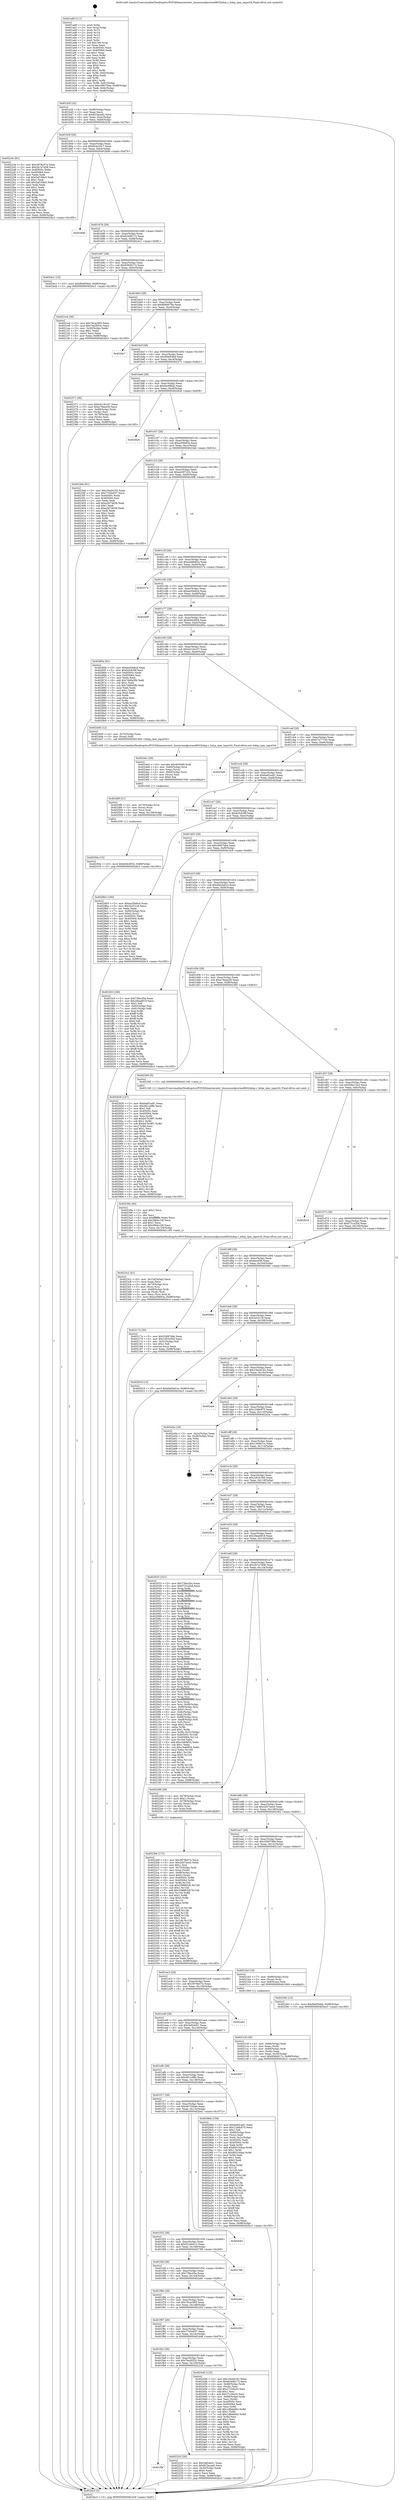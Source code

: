 digraph "0x401ad0" {
  label = "0x401ad0 (/mnt/c/Users/mathe/Desktop/tcc/POCII/binaries/extr_linuxsoundpcirme9652hdsp.c_hdsp_rpm_input34_Final-ollvm.out::main(0))"
  labelloc = "t"
  node[shape=record]

  Entry [label="",width=0.3,height=0.3,shape=circle,fillcolor=black,style=filled]
  "0x401b3f" [label="{
     0x401b3f [32]\l
     | [instrs]\l
     &nbsp;&nbsp;0x401b3f \<+6\>: mov -0x98(%rbp),%eax\l
     &nbsp;&nbsp;0x401b45 \<+2\>: mov %eax,%ecx\l
     &nbsp;&nbsp;0x401b47 \<+6\>: sub $0x823acad2,%ecx\l
     &nbsp;&nbsp;0x401b4d \<+6\>: mov %eax,-0xac(%rbp)\l
     &nbsp;&nbsp;0x401b53 \<+6\>: mov %ecx,-0xb0(%rbp)\l
     &nbsp;&nbsp;0x401b59 \<+6\>: je 000000000040223e \<main+0x76e\>\l
  }"]
  "0x40223e" [label="{
     0x40223e [91]\l
     | [instrs]\l
     &nbsp;&nbsp;0x40223e \<+5\>: mov $0x3978e57e,%eax\l
     &nbsp;&nbsp;0x402243 \<+5\>: mov $0x2b7a7458,%ecx\l
     &nbsp;&nbsp;0x402248 \<+7\>: mov 0x40505c,%edx\l
     &nbsp;&nbsp;0x40224f \<+7\>: mov 0x405064,%esi\l
     &nbsp;&nbsp;0x402256 \<+2\>: mov %edx,%edi\l
     &nbsp;&nbsp;0x402258 \<+6\>: sub $0x5af168a5,%edi\l
     &nbsp;&nbsp;0x40225e \<+3\>: sub $0x1,%edi\l
     &nbsp;&nbsp;0x402261 \<+6\>: add $0x5af168a5,%edi\l
     &nbsp;&nbsp;0x402267 \<+3\>: imul %edi,%edx\l
     &nbsp;&nbsp;0x40226a \<+3\>: and $0x1,%edx\l
     &nbsp;&nbsp;0x40226d \<+3\>: cmp $0x0,%edx\l
     &nbsp;&nbsp;0x402270 \<+4\>: sete %r8b\l
     &nbsp;&nbsp;0x402274 \<+3\>: cmp $0xa,%esi\l
     &nbsp;&nbsp;0x402277 \<+4\>: setl %r9b\l
     &nbsp;&nbsp;0x40227b \<+3\>: mov %r8b,%r10b\l
     &nbsp;&nbsp;0x40227e \<+3\>: and %r9b,%r10b\l
     &nbsp;&nbsp;0x402281 \<+3\>: xor %r9b,%r8b\l
     &nbsp;&nbsp;0x402284 \<+3\>: or %r8b,%r10b\l
     &nbsp;&nbsp;0x402287 \<+4\>: test $0x1,%r10b\l
     &nbsp;&nbsp;0x40228b \<+3\>: cmovne %ecx,%eax\l
     &nbsp;&nbsp;0x40228e \<+6\>: mov %eax,-0x98(%rbp)\l
     &nbsp;&nbsp;0x402294 \<+5\>: jmp 0000000000402bc3 \<main+0x10f3\>\l
  }"]
  "0x401b5f" [label="{
     0x401b5f [28]\l
     | [instrs]\l
     &nbsp;&nbsp;0x401b5f \<+5\>: jmp 0000000000401b64 \<main+0x94\>\l
     &nbsp;&nbsp;0x401b64 \<+6\>: mov -0xac(%rbp),%eax\l
     &nbsp;&nbsp;0x401b6a \<+5\>: sub $0x824c20c7,%eax\l
     &nbsp;&nbsp;0x401b6f \<+6\>: mov %eax,-0xb4(%rbp)\l
     &nbsp;&nbsp;0x401b75 \<+6\>: je 0000000000402846 \<main+0xd76\>\l
  }"]
  Exit [label="",width=0.3,height=0.3,shape=circle,fillcolor=black,style=filled,peripheries=2]
  "0x402846" [label="{
     0x402846\l
  }", style=dashed]
  "0x401b7b" [label="{
     0x401b7b [28]\l
     | [instrs]\l
     &nbsp;&nbsp;0x401b7b \<+5\>: jmp 0000000000401b80 \<main+0xb0\>\l
     &nbsp;&nbsp;0x401b80 \<+6\>: mov -0xac(%rbp),%eax\l
     &nbsp;&nbsp;0x401b86 \<+5\>: sub $0x824d9173,%eax\l
     &nbsp;&nbsp;0x401b8b \<+6\>: mov %eax,-0xb8(%rbp)\l
     &nbsp;&nbsp;0x401b91 \<+6\>: je 00000000004024c1 \<main+0x9f1\>\l
  }"]
  "0x40250e" [label="{
     0x40250e [15]\l
     | [instrs]\l
     &nbsp;&nbsp;0x40250e \<+10\>: movl $0xb0dc0f34,-0x98(%rbp)\l
     &nbsp;&nbsp;0x402518 \<+5\>: jmp 0000000000402bc3 \<main+0x10f3\>\l
  }"]
  "0x4024c1" [label="{
     0x4024c1 [15]\l
     | [instrs]\l
     &nbsp;&nbsp;0x4024c1 \<+10\>: movl $0x90ef54bd,-0x98(%rbp)\l
     &nbsp;&nbsp;0x4024cb \<+5\>: jmp 0000000000402bc3 \<main+0x10f3\>\l
  }"]
  "0x401b97" [label="{
     0x401b97 [28]\l
     | [instrs]\l
     &nbsp;&nbsp;0x401b97 \<+5\>: jmp 0000000000401b9c \<main+0xcc\>\l
     &nbsp;&nbsp;0x401b9c \<+6\>: mov -0xac(%rbp),%eax\l
     &nbsp;&nbsp;0x401ba2 \<+5\>: sub $0x836d017c,%eax\l
     &nbsp;&nbsp;0x401ba7 \<+6\>: mov %eax,-0xbc(%rbp)\l
     &nbsp;&nbsp;0x401bad \<+6\>: je 00000000004021e4 \<main+0x714\>\l
  }"]
  "0x4024f9" [label="{
     0x4024f9 [21]\l
     | [instrs]\l
     &nbsp;&nbsp;0x4024f9 \<+4\>: mov -0x70(%rbp),%rcx\l
     &nbsp;&nbsp;0x4024fd \<+3\>: mov (%rcx),%rcx\l
     &nbsp;&nbsp;0x402500 \<+3\>: mov %rcx,%rdi\l
     &nbsp;&nbsp;0x402503 \<+6\>: mov %eax,-0x158(%rbp)\l
     &nbsp;&nbsp;0x402509 \<+5\>: call 0000000000401030 \<free@plt\>\l
     | [calls]\l
     &nbsp;&nbsp;0x401030 \{1\} (unknown)\l
  }"]
  "0x4021e4" [label="{
     0x4021e4 [30]\l
     | [instrs]\l
     &nbsp;&nbsp;0x4021e4 \<+5\>: mov $0x76cac093,%eax\l
     &nbsp;&nbsp;0x4021e9 \<+5\>: mov $0x7ba2653c,%ecx\l
     &nbsp;&nbsp;0x4021ee \<+3\>: mov -0x30(%rbp),%edx\l
     &nbsp;&nbsp;0x4021f1 \<+3\>: cmp $0x1,%edx\l
     &nbsp;&nbsp;0x4021f4 \<+3\>: cmovl %ecx,%eax\l
     &nbsp;&nbsp;0x4021f7 \<+6\>: mov %eax,-0x98(%rbp)\l
     &nbsp;&nbsp;0x4021fd \<+5\>: jmp 0000000000402bc3 \<main+0x10f3\>\l
  }"]
  "0x401bb3" [label="{
     0x401bb3 [28]\l
     | [instrs]\l
     &nbsp;&nbsp;0x401bb3 \<+5\>: jmp 0000000000401bb8 \<main+0xe8\>\l
     &nbsp;&nbsp;0x401bb8 \<+6\>: mov -0xac(%rbp),%eax\l
     &nbsp;&nbsp;0x401bbe \<+5\>: sub $0x8b8d076e,%eax\l
     &nbsp;&nbsp;0x401bc3 \<+6\>: mov %eax,-0xc0(%rbp)\l
     &nbsp;&nbsp;0x401bc9 \<+6\>: je 00000000004026e7 \<main+0xc17\>\l
  }"]
  "0x4024dc" [label="{
     0x4024dc [29]\l
     | [instrs]\l
     &nbsp;&nbsp;0x4024dc \<+10\>: movabs $0x4030d6,%rdi\l
     &nbsp;&nbsp;0x4024e6 \<+4\>: mov -0x60(%rbp),%rcx\l
     &nbsp;&nbsp;0x4024ea \<+2\>: mov %eax,(%rcx)\l
     &nbsp;&nbsp;0x4024ec \<+4\>: mov -0x60(%rbp),%rcx\l
     &nbsp;&nbsp;0x4024f0 \<+2\>: mov (%rcx),%esi\l
     &nbsp;&nbsp;0x4024f2 \<+2\>: mov $0x0,%al\l
     &nbsp;&nbsp;0x4024f4 \<+5\>: call 0000000000401040 \<printf@plt\>\l
     | [calls]\l
     &nbsp;&nbsp;0x401040 \{1\} (unknown)\l
  }"]
  "0x4026e7" [label="{
     0x4026e7\l
  }", style=dashed]
  "0x401bcf" [label="{
     0x401bcf [28]\l
     | [instrs]\l
     &nbsp;&nbsp;0x401bcf \<+5\>: jmp 0000000000401bd4 \<main+0x104\>\l
     &nbsp;&nbsp;0x401bd4 \<+6\>: mov -0xac(%rbp),%eax\l
     &nbsp;&nbsp;0x401bda \<+5\>: sub $0x90ef54bd,%eax\l
     &nbsp;&nbsp;0x401bdf \<+6\>: mov %eax,-0xc4(%rbp)\l
     &nbsp;&nbsp;0x401be5 \<+6\>: je 0000000000402371 \<main+0x8a1\>\l
  }"]
  "0x4023c2" [label="{
     0x4023c2 [41]\l
     | [instrs]\l
     &nbsp;&nbsp;0x4023c2 \<+6\>: mov -0x154(%rbp),%ecx\l
     &nbsp;&nbsp;0x4023c8 \<+3\>: imul %eax,%ecx\l
     &nbsp;&nbsp;0x4023cb \<+4\>: mov -0x70(%rbp),%rsi\l
     &nbsp;&nbsp;0x4023cf \<+3\>: mov (%rsi),%rsi\l
     &nbsp;&nbsp;0x4023d2 \<+4\>: mov -0x68(%rbp),%rdi\l
     &nbsp;&nbsp;0x4023d6 \<+3\>: movslq (%rdi),%rdi\l
     &nbsp;&nbsp;0x4023d9 \<+3\>: mov %ecx,(%rsi,%rdi,4)\l
     &nbsp;&nbsp;0x4023dc \<+10\>: movl $0xa35fe93a,-0x98(%rbp)\l
     &nbsp;&nbsp;0x4023e6 \<+5\>: jmp 0000000000402bc3 \<main+0x10f3\>\l
  }"]
  "0x402371" [label="{
     0x402371 [36]\l
     | [instrs]\l
     &nbsp;&nbsp;0x402371 \<+5\>: mov $0xb412b107,%eax\l
     &nbsp;&nbsp;0x402376 \<+5\>: mov $0xe76eee59,%ecx\l
     &nbsp;&nbsp;0x40237b \<+4\>: mov -0x68(%rbp),%rdx\l
     &nbsp;&nbsp;0x40237f \<+2\>: mov (%rdx),%esi\l
     &nbsp;&nbsp;0x402381 \<+4\>: mov -0x78(%rbp),%rdx\l
     &nbsp;&nbsp;0x402385 \<+2\>: cmp (%rdx),%esi\l
     &nbsp;&nbsp;0x402387 \<+3\>: cmovl %ecx,%eax\l
     &nbsp;&nbsp;0x40238a \<+6\>: mov %eax,-0x98(%rbp)\l
     &nbsp;&nbsp;0x402390 \<+5\>: jmp 0000000000402bc3 \<main+0x10f3\>\l
  }"]
  "0x401beb" [label="{
     0x401beb [28]\l
     | [instrs]\l
     &nbsp;&nbsp;0x401beb \<+5\>: jmp 0000000000401bf0 \<main+0x120\>\l
     &nbsp;&nbsp;0x401bf0 \<+6\>: mov -0xac(%rbp),%eax\l
     &nbsp;&nbsp;0x401bf6 \<+5\>: sub $0x9ac8fbcb,%eax\l
     &nbsp;&nbsp;0x401bfb \<+6\>: mov %eax,-0xc8(%rbp)\l
     &nbsp;&nbsp;0x401c01 \<+6\>: je 0000000000402828 \<main+0xd58\>\l
  }"]
  "0x40239a" [label="{
     0x40239a [40]\l
     | [instrs]\l
     &nbsp;&nbsp;0x40239a \<+5\>: mov $0x2,%ecx\l
     &nbsp;&nbsp;0x40239f \<+1\>: cltd\l
     &nbsp;&nbsp;0x4023a0 \<+2\>: idiv %ecx\l
     &nbsp;&nbsp;0x4023a2 \<+6\>: imul $0xfffffffe,%edx,%ecx\l
     &nbsp;&nbsp;0x4023a8 \<+6\>: add $0x2864c1fd,%ecx\l
     &nbsp;&nbsp;0x4023ae \<+3\>: add $0x1,%ecx\l
     &nbsp;&nbsp;0x4023b1 \<+6\>: sub $0x2864c1fd,%ecx\l
     &nbsp;&nbsp;0x4023b7 \<+6\>: mov %ecx,-0x154(%rbp)\l
     &nbsp;&nbsp;0x4023bd \<+5\>: call 0000000000401160 \<next_i\>\l
     | [calls]\l
     &nbsp;&nbsp;0x401160 \{1\} (/mnt/c/Users/mathe/Desktop/tcc/POCII/binaries/extr_linuxsoundpcirme9652hdsp.c_hdsp_rpm_input34_Final-ollvm.out::next_i)\l
  }"]
  "0x402828" [label="{
     0x402828\l
  }", style=dashed]
  "0x401c07" [label="{
     0x401c07 [28]\l
     | [instrs]\l
     &nbsp;&nbsp;0x401c07 \<+5\>: jmp 0000000000401c0c \<main+0x13c\>\l
     &nbsp;&nbsp;0x401c0c \<+6\>: mov -0xac(%rbp),%eax\l
     &nbsp;&nbsp;0x401c12 \<+5\>: sub $0xa35fe93a,%eax\l
     &nbsp;&nbsp;0x401c17 \<+6\>: mov %eax,-0xcc(%rbp)\l
     &nbsp;&nbsp;0x401c1d \<+6\>: je 00000000004023eb \<main+0x91b\>\l
  }"]
  "0x4022b6" [label="{
     0x4022b6 [172]\l
     | [instrs]\l
     &nbsp;&nbsp;0x4022b6 \<+5\>: mov $0x3978e57e,%ecx\l
     &nbsp;&nbsp;0x4022bb \<+5\>: mov $0x2d37eec0,%edx\l
     &nbsp;&nbsp;0x4022c0 \<+3\>: mov $0x1,%sil\l
     &nbsp;&nbsp;0x4022c3 \<+4\>: mov -0x70(%rbp),%rdi\l
     &nbsp;&nbsp;0x4022c7 \<+3\>: mov %rax,(%rdi)\l
     &nbsp;&nbsp;0x4022ca \<+4\>: mov -0x68(%rbp),%rax\l
     &nbsp;&nbsp;0x4022ce \<+6\>: movl $0x0,(%rax)\l
     &nbsp;&nbsp;0x4022d4 \<+8\>: mov 0x40505c,%r8d\l
     &nbsp;&nbsp;0x4022dc \<+8\>: mov 0x405064,%r9d\l
     &nbsp;&nbsp;0x4022e4 \<+3\>: mov %r8d,%r10d\l
     &nbsp;&nbsp;0x4022e7 \<+7\>: sub $0x33888326,%r10d\l
     &nbsp;&nbsp;0x4022ee \<+4\>: sub $0x1,%r10d\l
     &nbsp;&nbsp;0x4022f2 \<+7\>: add $0x33888326,%r10d\l
     &nbsp;&nbsp;0x4022f9 \<+4\>: imul %r10d,%r8d\l
     &nbsp;&nbsp;0x4022fd \<+4\>: and $0x1,%r8d\l
     &nbsp;&nbsp;0x402301 \<+4\>: cmp $0x0,%r8d\l
     &nbsp;&nbsp;0x402305 \<+4\>: sete %r11b\l
     &nbsp;&nbsp;0x402309 \<+4\>: cmp $0xa,%r9d\l
     &nbsp;&nbsp;0x40230d \<+3\>: setl %bl\l
     &nbsp;&nbsp;0x402310 \<+3\>: mov %r11b,%r14b\l
     &nbsp;&nbsp;0x402313 \<+4\>: xor $0xff,%r14b\l
     &nbsp;&nbsp;0x402317 \<+3\>: mov %bl,%r15b\l
     &nbsp;&nbsp;0x40231a \<+4\>: xor $0xff,%r15b\l
     &nbsp;&nbsp;0x40231e \<+4\>: xor $0x1,%sil\l
     &nbsp;&nbsp;0x402322 \<+3\>: mov %r14b,%r12b\l
     &nbsp;&nbsp;0x402325 \<+4\>: and $0xff,%r12b\l
     &nbsp;&nbsp;0x402329 \<+3\>: and %sil,%r11b\l
     &nbsp;&nbsp;0x40232c \<+3\>: mov %r15b,%r13b\l
     &nbsp;&nbsp;0x40232f \<+4\>: and $0xff,%r13b\l
     &nbsp;&nbsp;0x402333 \<+3\>: and %sil,%bl\l
     &nbsp;&nbsp;0x402336 \<+3\>: or %r11b,%r12b\l
     &nbsp;&nbsp;0x402339 \<+3\>: or %bl,%r13b\l
     &nbsp;&nbsp;0x40233c \<+3\>: xor %r13b,%r12b\l
     &nbsp;&nbsp;0x40233f \<+3\>: or %r15b,%r14b\l
     &nbsp;&nbsp;0x402342 \<+4\>: xor $0xff,%r14b\l
     &nbsp;&nbsp;0x402346 \<+4\>: or $0x1,%sil\l
     &nbsp;&nbsp;0x40234a \<+3\>: and %sil,%r14b\l
     &nbsp;&nbsp;0x40234d \<+3\>: or %r14b,%r12b\l
     &nbsp;&nbsp;0x402350 \<+4\>: test $0x1,%r12b\l
     &nbsp;&nbsp;0x402354 \<+3\>: cmovne %edx,%ecx\l
     &nbsp;&nbsp;0x402357 \<+6\>: mov %ecx,-0x98(%rbp)\l
     &nbsp;&nbsp;0x40235d \<+5\>: jmp 0000000000402bc3 \<main+0x10f3\>\l
  }"]
  "0x4023eb" [label="{
     0x4023eb [91]\l
     | [instrs]\l
     &nbsp;&nbsp;0x4023eb \<+5\>: mov $0x10e44162,%eax\l
     &nbsp;&nbsp;0x4023f0 \<+5\>: mov $0x7705e037,%ecx\l
     &nbsp;&nbsp;0x4023f5 \<+7\>: mov 0x40505c,%edx\l
     &nbsp;&nbsp;0x4023fc \<+7\>: mov 0x405064,%esi\l
     &nbsp;&nbsp;0x402403 \<+2\>: mov %edx,%edi\l
     &nbsp;&nbsp;0x402405 \<+6\>: add $0xa2674638,%edi\l
     &nbsp;&nbsp;0x40240b \<+3\>: sub $0x1,%edi\l
     &nbsp;&nbsp;0x40240e \<+6\>: sub $0xa2674638,%edi\l
     &nbsp;&nbsp;0x402414 \<+3\>: imul %edi,%edx\l
     &nbsp;&nbsp;0x402417 \<+3\>: and $0x1,%edx\l
     &nbsp;&nbsp;0x40241a \<+3\>: cmp $0x0,%edx\l
     &nbsp;&nbsp;0x40241d \<+4\>: sete %r8b\l
     &nbsp;&nbsp;0x402421 \<+3\>: cmp $0xa,%esi\l
     &nbsp;&nbsp;0x402424 \<+4\>: setl %r9b\l
     &nbsp;&nbsp;0x402428 \<+3\>: mov %r8b,%r10b\l
     &nbsp;&nbsp;0x40242b \<+3\>: and %r9b,%r10b\l
     &nbsp;&nbsp;0x40242e \<+3\>: xor %r9b,%r8b\l
     &nbsp;&nbsp;0x402431 \<+3\>: or %r8b,%r10b\l
     &nbsp;&nbsp;0x402434 \<+4\>: test $0x1,%r10b\l
     &nbsp;&nbsp;0x402438 \<+3\>: cmovne %ecx,%eax\l
     &nbsp;&nbsp;0x40243b \<+6\>: mov %eax,-0x98(%rbp)\l
     &nbsp;&nbsp;0x402441 \<+5\>: jmp 0000000000402bc3 \<main+0x10f3\>\l
  }"]
  "0x401c23" [label="{
     0x401c23 [28]\l
     | [instrs]\l
     &nbsp;&nbsp;0x401c23 \<+5\>: jmp 0000000000401c28 \<main+0x158\>\l
     &nbsp;&nbsp;0x401c28 \<+6\>: mov -0xac(%rbp),%eax\l
     &nbsp;&nbsp;0x401c2e \<+5\>: sub $0xa4297232,%eax\l
     &nbsp;&nbsp;0x401c33 \<+6\>: mov %eax,-0xd0(%rbp)\l
     &nbsp;&nbsp;0x401c39 \<+6\>: je 00000000004026f6 \<main+0xc26\>\l
  }"]
  "0x401fbf" [label="{
     0x401fbf\l
  }", style=dashed]
  "0x4026f6" [label="{
     0x4026f6\l
  }", style=dashed]
  "0x401c3f" [label="{
     0x401c3f [28]\l
     | [instrs]\l
     &nbsp;&nbsp;0x401c3f \<+5\>: jmp 0000000000401c44 \<main+0x174\>\l
     &nbsp;&nbsp;0x401c44 \<+6\>: mov -0xac(%rbp),%eax\l
     &nbsp;&nbsp;0x401c4a \<+5\>: sub $0xa4d9a83a,%eax\l
     &nbsp;&nbsp;0x401c4f \<+6\>: mov %eax,-0xd4(%rbp)\l
     &nbsp;&nbsp;0x401c55 \<+6\>: je 000000000040257e \<main+0xaae\>\l
  }"]
  "0x402220" [label="{
     0x402220 [30]\l
     | [instrs]\l
     &nbsp;&nbsp;0x402220 \<+5\>: mov $0x3af24e51,%eax\l
     &nbsp;&nbsp;0x402225 \<+5\>: mov $0x823acad2,%ecx\l
     &nbsp;&nbsp;0x40222a \<+3\>: mov -0x30(%rbp),%edx\l
     &nbsp;&nbsp;0x40222d \<+3\>: cmp $0x0,%edx\l
     &nbsp;&nbsp;0x402230 \<+3\>: cmove %ecx,%eax\l
     &nbsp;&nbsp;0x402233 \<+6\>: mov %eax,-0x98(%rbp)\l
     &nbsp;&nbsp;0x402239 \<+5\>: jmp 0000000000402bc3 \<main+0x10f3\>\l
  }"]
  "0x40257e" [label="{
     0x40257e\l
  }", style=dashed]
  "0x401c5b" [label="{
     0x401c5b [28]\l
     | [instrs]\l
     &nbsp;&nbsp;0x401c5b \<+5\>: jmp 0000000000401c60 \<main+0x190\>\l
     &nbsp;&nbsp;0x401c60 \<+6\>: mov -0xac(%rbp),%eax\l
     &nbsp;&nbsp;0x401c66 \<+5\>: sub $0xaa30e8cd,%eax\l
     &nbsp;&nbsp;0x401c6b \<+6\>: mov %eax,-0xd8(%rbp)\l
     &nbsp;&nbsp;0x401c71 \<+6\>: je 0000000000402b8f \<main+0x10bf\>\l
  }"]
  "0x401fa3" [label="{
     0x401fa3 [28]\l
     | [instrs]\l
     &nbsp;&nbsp;0x401fa3 \<+5\>: jmp 0000000000401fa8 \<main+0x4d8\>\l
     &nbsp;&nbsp;0x401fa8 \<+6\>: mov -0xac(%rbp),%eax\l
     &nbsp;&nbsp;0x401fae \<+5\>: sub $0x7ba2653c,%eax\l
     &nbsp;&nbsp;0x401fb3 \<+6\>: mov %eax,-0x150(%rbp)\l
     &nbsp;&nbsp;0x401fb9 \<+6\>: je 0000000000402220 \<main+0x750\>\l
  }"]
  "0x402b8f" [label="{
     0x402b8f\l
  }", style=dashed]
  "0x401c77" [label="{
     0x401c77 [28]\l
     | [instrs]\l
     &nbsp;&nbsp;0x401c77 \<+5\>: jmp 0000000000401c7c \<main+0x1ac\>\l
     &nbsp;&nbsp;0x401c7c \<+6\>: mov -0xac(%rbp),%eax\l
     &nbsp;&nbsp;0x401c82 \<+5\>: sub $0xb0dc0f34,%eax\l
     &nbsp;&nbsp;0x401c87 \<+6\>: mov %eax,-0xdc(%rbp)\l
     &nbsp;&nbsp;0x401c8d \<+6\>: je 000000000040285a \<main+0xd8a\>\l
  }"]
  "0x402446" [label="{
     0x402446 [123]\l
     | [instrs]\l
     &nbsp;&nbsp;0x402446 \<+5\>: mov $0x10e44162,%eax\l
     &nbsp;&nbsp;0x40244b \<+5\>: mov $0x824d9173,%ecx\l
     &nbsp;&nbsp;0x402450 \<+4\>: mov -0x68(%rbp),%rdx\l
     &nbsp;&nbsp;0x402454 \<+2\>: mov (%rdx),%esi\l
     &nbsp;&nbsp;0x402456 \<+6\>: add $0x27c26a32,%esi\l
     &nbsp;&nbsp;0x40245c \<+3\>: add $0x1,%esi\l
     &nbsp;&nbsp;0x40245f \<+6\>: sub $0x27c26a32,%esi\l
     &nbsp;&nbsp;0x402465 \<+4\>: mov -0x68(%rbp),%rdx\l
     &nbsp;&nbsp;0x402469 \<+2\>: mov %esi,(%rdx)\l
     &nbsp;&nbsp;0x40246b \<+7\>: mov 0x40505c,%esi\l
     &nbsp;&nbsp;0x402472 \<+7\>: mov 0x405064,%edi\l
     &nbsp;&nbsp;0x402479 \<+3\>: mov %esi,%r8d\l
     &nbsp;&nbsp;0x40247c \<+7\>: add $0x1d8da062,%r8d\l
     &nbsp;&nbsp;0x402483 \<+4\>: sub $0x1,%r8d\l
     &nbsp;&nbsp;0x402487 \<+7\>: sub $0x1d8da062,%r8d\l
     &nbsp;&nbsp;0x40248e \<+4\>: imul %r8d,%esi\l
     &nbsp;&nbsp;0x402492 \<+3\>: and $0x1,%esi\l
     &nbsp;&nbsp;0x402495 \<+3\>: cmp $0x0,%esi\l
     &nbsp;&nbsp;0x402498 \<+4\>: sete %r9b\l
     &nbsp;&nbsp;0x40249c \<+3\>: cmp $0xa,%edi\l
     &nbsp;&nbsp;0x40249f \<+4\>: setl %r10b\l
     &nbsp;&nbsp;0x4024a3 \<+3\>: mov %r9b,%r11b\l
     &nbsp;&nbsp;0x4024a6 \<+3\>: and %r10b,%r11b\l
     &nbsp;&nbsp;0x4024a9 \<+3\>: xor %r10b,%r9b\l
     &nbsp;&nbsp;0x4024ac \<+3\>: or %r9b,%r11b\l
     &nbsp;&nbsp;0x4024af \<+4\>: test $0x1,%r11b\l
     &nbsp;&nbsp;0x4024b3 \<+3\>: cmovne %ecx,%eax\l
     &nbsp;&nbsp;0x4024b6 \<+6\>: mov %eax,-0x98(%rbp)\l
     &nbsp;&nbsp;0x4024bc \<+5\>: jmp 0000000000402bc3 \<main+0x10f3\>\l
  }"]
  "0x40285a" [label="{
     0x40285a [91]\l
     | [instrs]\l
     &nbsp;&nbsp;0x40285a \<+5\>: mov $0xaa30e8cd,%eax\l
     &nbsp;&nbsp;0x40285f \<+5\>: mov $0xbcfc639f,%ecx\l
     &nbsp;&nbsp;0x402864 \<+7\>: mov 0x40505c,%edx\l
     &nbsp;&nbsp;0x40286b \<+7\>: mov 0x405064,%esi\l
     &nbsp;&nbsp;0x402872 \<+2\>: mov %edx,%edi\l
     &nbsp;&nbsp;0x402874 \<+6\>: add $0x7dd0e5fb,%edi\l
     &nbsp;&nbsp;0x40287a \<+3\>: sub $0x1,%edi\l
     &nbsp;&nbsp;0x40287d \<+6\>: sub $0x7dd0e5fb,%edi\l
     &nbsp;&nbsp;0x402883 \<+3\>: imul %edi,%edx\l
     &nbsp;&nbsp;0x402886 \<+3\>: and $0x1,%edx\l
     &nbsp;&nbsp;0x402889 \<+3\>: cmp $0x0,%edx\l
     &nbsp;&nbsp;0x40288c \<+4\>: sete %r8b\l
     &nbsp;&nbsp;0x402890 \<+3\>: cmp $0xa,%esi\l
     &nbsp;&nbsp;0x402893 \<+4\>: setl %r9b\l
     &nbsp;&nbsp;0x402897 \<+3\>: mov %r8b,%r10b\l
     &nbsp;&nbsp;0x40289a \<+3\>: and %r9b,%r10b\l
     &nbsp;&nbsp;0x40289d \<+3\>: xor %r9b,%r8b\l
     &nbsp;&nbsp;0x4028a0 \<+3\>: or %r8b,%r10b\l
     &nbsp;&nbsp;0x4028a3 \<+4\>: test $0x1,%r10b\l
     &nbsp;&nbsp;0x4028a7 \<+3\>: cmovne %ecx,%eax\l
     &nbsp;&nbsp;0x4028aa \<+6\>: mov %eax,-0x98(%rbp)\l
     &nbsp;&nbsp;0x4028b0 \<+5\>: jmp 0000000000402bc3 \<main+0x10f3\>\l
  }"]
  "0x401c93" [label="{
     0x401c93 [28]\l
     | [instrs]\l
     &nbsp;&nbsp;0x401c93 \<+5\>: jmp 0000000000401c98 \<main+0x1c8\>\l
     &nbsp;&nbsp;0x401c98 \<+6\>: mov -0xac(%rbp),%eax\l
     &nbsp;&nbsp;0x401c9e \<+5\>: sub $0xb412b107,%eax\l
     &nbsp;&nbsp;0x401ca3 \<+6\>: mov %eax,-0xe0(%rbp)\l
     &nbsp;&nbsp;0x401ca9 \<+6\>: je 00000000004024d0 \<main+0xa00\>\l
  }"]
  "0x401f87" [label="{
     0x401f87 [28]\l
     | [instrs]\l
     &nbsp;&nbsp;0x401f87 \<+5\>: jmp 0000000000401f8c \<main+0x4bc\>\l
     &nbsp;&nbsp;0x401f8c \<+6\>: mov -0xac(%rbp),%eax\l
     &nbsp;&nbsp;0x401f92 \<+5\>: sub $0x7705e037,%eax\l
     &nbsp;&nbsp;0x401f97 \<+6\>: mov %eax,-0x14c(%rbp)\l
     &nbsp;&nbsp;0x401f9d \<+6\>: je 0000000000402446 \<main+0x976\>\l
  }"]
  "0x4024d0" [label="{
     0x4024d0 [12]\l
     | [instrs]\l
     &nbsp;&nbsp;0x4024d0 \<+4\>: mov -0x70(%rbp),%rax\l
     &nbsp;&nbsp;0x4024d4 \<+3\>: mov (%rax),%rdi\l
     &nbsp;&nbsp;0x4024d7 \<+5\>: call 0000000000401400 \<hdsp_rpm_input34\>\l
     | [calls]\l
     &nbsp;&nbsp;0x401400 \{1\} (/mnt/c/Users/mathe/Desktop/tcc/POCII/binaries/extr_linuxsoundpcirme9652hdsp.c_hdsp_rpm_input34_Final-ollvm.out::hdsp_rpm_input34)\l
  }"]
  "0x401caf" [label="{
     0x401caf [28]\l
     | [instrs]\l
     &nbsp;&nbsp;0x401caf \<+5\>: jmp 0000000000401cb4 \<main+0x1e4\>\l
     &nbsp;&nbsp;0x401cb4 \<+6\>: mov -0xac(%rbp),%eax\l
     &nbsp;&nbsp;0x401cba \<+5\>: sub $0xb7e77150,%eax\l
     &nbsp;&nbsp;0x401cbf \<+6\>: mov %eax,-0xe4(%rbp)\l
     &nbsp;&nbsp;0x401cc5 \<+6\>: je 00000000004025d9 \<main+0xb09\>\l
  }"]
  "0x402202" [label="{
     0x402202\l
  }", style=dashed]
  "0x4025d9" [label="{
     0x4025d9\l
  }", style=dashed]
  "0x401ccb" [label="{
     0x401ccb [28]\l
     | [instrs]\l
     &nbsp;&nbsp;0x401ccb \<+5\>: jmp 0000000000401cd0 \<main+0x200\>\l
     &nbsp;&nbsp;0x401cd0 \<+6\>: mov -0xac(%rbp),%eax\l
     &nbsp;&nbsp;0x401cd6 \<+5\>: sub $0xba65ca91,%eax\l
     &nbsp;&nbsp;0x401cdb \<+6\>: mov %eax,-0xe8(%rbp)\l
     &nbsp;&nbsp;0x401ce1 \<+6\>: je 0000000000402bab \<main+0x10db\>\l
  }"]
  "0x401f6b" [label="{
     0x401f6b [28]\l
     | [instrs]\l
     &nbsp;&nbsp;0x401f6b \<+5\>: jmp 0000000000401f70 \<main+0x4a0\>\l
     &nbsp;&nbsp;0x401f70 \<+6\>: mov -0xac(%rbp),%eax\l
     &nbsp;&nbsp;0x401f76 \<+5\>: sub $0x76cac093,%eax\l
     &nbsp;&nbsp;0x401f7b \<+6\>: mov %eax,-0x148(%rbp)\l
     &nbsp;&nbsp;0x401f81 \<+6\>: je 0000000000402202 \<main+0x732\>\l
  }"]
  "0x402bab" [label="{
     0x402bab\l
  }", style=dashed]
  "0x401ce7" [label="{
     0x401ce7 [28]\l
     | [instrs]\l
     &nbsp;&nbsp;0x401ce7 \<+5\>: jmp 0000000000401cec \<main+0x21c\>\l
     &nbsp;&nbsp;0x401cec \<+6\>: mov -0xac(%rbp),%eax\l
     &nbsp;&nbsp;0x401cf2 \<+5\>: sub $0xbcfc639f,%eax\l
     &nbsp;&nbsp;0x401cf7 \<+6\>: mov %eax,-0xec(%rbp)\l
     &nbsp;&nbsp;0x401cfd \<+6\>: je 00000000004028b5 \<main+0xde5\>\l
  }"]
  "0x402a6c" [label="{
     0x402a6c\l
  }", style=dashed]
  "0x4028b5" [label="{
     0x4028b5 [100]\l
     | [instrs]\l
     &nbsp;&nbsp;0x4028b5 \<+5\>: mov $0xaa30e8cd,%eax\l
     &nbsp;&nbsp;0x4028ba \<+5\>: mov $0x3a331c9,%ecx\l
     &nbsp;&nbsp;0x4028bf \<+2\>: xor %edx,%edx\l
     &nbsp;&nbsp;0x4028c1 \<+7\>: mov -0x90(%rbp),%rsi\l
     &nbsp;&nbsp;0x4028c8 \<+6\>: movl $0x0,(%rsi)\l
     &nbsp;&nbsp;0x4028ce \<+7\>: mov 0x40505c,%edi\l
     &nbsp;&nbsp;0x4028d5 \<+8\>: mov 0x405064,%r8d\l
     &nbsp;&nbsp;0x4028dd \<+3\>: sub $0x1,%edx\l
     &nbsp;&nbsp;0x4028e0 \<+3\>: mov %edi,%r9d\l
     &nbsp;&nbsp;0x4028e3 \<+3\>: add %edx,%r9d\l
     &nbsp;&nbsp;0x4028e6 \<+4\>: imul %r9d,%edi\l
     &nbsp;&nbsp;0x4028ea \<+3\>: and $0x1,%edi\l
     &nbsp;&nbsp;0x4028ed \<+3\>: cmp $0x0,%edi\l
     &nbsp;&nbsp;0x4028f0 \<+4\>: sete %r10b\l
     &nbsp;&nbsp;0x4028f4 \<+4\>: cmp $0xa,%r8d\l
     &nbsp;&nbsp;0x4028f8 \<+4\>: setl %r11b\l
     &nbsp;&nbsp;0x4028fc \<+3\>: mov %r10b,%bl\l
     &nbsp;&nbsp;0x4028ff \<+3\>: and %r11b,%bl\l
     &nbsp;&nbsp;0x402902 \<+3\>: xor %r11b,%r10b\l
     &nbsp;&nbsp;0x402905 \<+3\>: or %r10b,%bl\l
     &nbsp;&nbsp;0x402908 \<+3\>: test $0x1,%bl\l
     &nbsp;&nbsp;0x40290b \<+3\>: cmovne %ecx,%eax\l
     &nbsp;&nbsp;0x40290e \<+6\>: mov %eax,-0x98(%rbp)\l
     &nbsp;&nbsp;0x402914 \<+5\>: jmp 0000000000402bc3 \<main+0x10f3\>\l
  }"]
  "0x401d03" [label="{
     0x401d03 [28]\l
     | [instrs]\l
     &nbsp;&nbsp;0x401d03 \<+5\>: jmp 0000000000401d08 \<main+0x238\>\l
     &nbsp;&nbsp;0x401d08 \<+6\>: mov -0xac(%rbp),%eax\l
     &nbsp;&nbsp;0x401d0e \<+5\>: sub $0xc0807bbe,%eax\l
     &nbsp;&nbsp;0x401d13 \<+6\>: mov %eax,-0xf0(%rbp)\l
     &nbsp;&nbsp;0x401d19 \<+6\>: je 0000000000401fc9 \<main+0x4f9\>\l
  }"]
  "0x401f4f" [label="{
     0x401f4f [28]\l
     | [instrs]\l
     &nbsp;&nbsp;0x401f4f \<+5\>: jmp 0000000000401f54 \<main+0x484\>\l
     &nbsp;&nbsp;0x401f54 \<+6\>: mov -0xac(%rbp),%eax\l
     &nbsp;&nbsp;0x401f5a \<+5\>: sub $0x73fec45a,%eax\l
     &nbsp;&nbsp;0x401f5f \<+6\>: mov %eax,-0x144(%rbp)\l
     &nbsp;&nbsp;0x401f65 \<+6\>: je 0000000000402a6c \<main+0xf9c\>\l
  }"]
  "0x401fc9" [label="{
     0x401fc9 [106]\l
     | [instrs]\l
     &nbsp;&nbsp;0x401fc9 \<+5\>: mov $0x73fec45a,%eax\l
     &nbsp;&nbsp;0x401fce \<+5\>: mov $0x29ead919,%ecx\l
     &nbsp;&nbsp;0x401fd3 \<+2\>: mov $0x1,%dl\l
     &nbsp;&nbsp;0x401fd5 \<+7\>: mov -0x92(%rbp),%sil\l
     &nbsp;&nbsp;0x401fdc \<+7\>: mov -0x91(%rbp),%dil\l
     &nbsp;&nbsp;0x401fe3 \<+3\>: mov %sil,%r8b\l
     &nbsp;&nbsp;0x401fe6 \<+4\>: xor $0xff,%r8b\l
     &nbsp;&nbsp;0x401fea \<+3\>: mov %dil,%r9b\l
     &nbsp;&nbsp;0x401fed \<+4\>: xor $0xff,%r9b\l
     &nbsp;&nbsp;0x401ff1 \<+3\>: xor $0x0,%dl\l
     &nbsp;&nbsp;0x401ff4 \<+3\>: mov %r8b,%r10b\l
     &nbsp;&nbsp;0x401ff7 \<+4\>: and $0x0,%r10b\l
     &nbsp;&nbsp;0x401ffb \<+3\>: and %dl,%sil\l
     &nbsp;&nbsp;0x401ffe \<+3\>: mov %r9b,%r11b\l
     &nbsp;&nbsp;0x402001 \<+4\>: and $0x0,%r11b\l
     &nbsp;&nbsp;0x402005 \<+3\>: and %dl,%dil\l
     &nbsp;&nbsp;0x402008 \<+3\>: or %sil,%r10b\l
     &nbsp;&nbsp;0x40200b \<+3\>: or %dil,%r11b\l
     &nbsp;&nbsp;0x40200e \<+3\>: xor %r11b,%r10b\l
     &nbsp;&nbsp;0x402011 \<+3\>: or %r9b,%r8b\l
     &nbsp;&nbsp;0x402014 \<+4\>: xor $0xff,%r8b\l
     &nbsp;&nbsp;0x402018 \<+3\>: or $0x0,%dl\l
     &nbsp;&nbsp;0x40201b \<+3\>: and %dl,%r8b\l
     &nbsp;&nbsp;0x40201e \<+3\>: or %r8b,%r10b\l
     &nbsp;&nbsp;0x402021 \<+4\>: test $0x1,%r10b\l
     &nbsp;&nbsp;0x402025 \<+3\>: cmovne %ecx,%eax\l
     &nbsp;&nbsp;0x402028 \<+6\>: mov %eax,-0x98(%rbp)\l
     &nbsp;&nbsp;0x40202e \<+5\>: jmp 0000000000402bc3 \<main+0x10f3\>\l
  }"]
  "0x401d1f" [label="{
     0x401d1f [28]\l
     | [instrs]\l
     &nbsp;&nbsp;0x401d1f \<+5\>: jmp 0000000000401d24 \<main+0x254\>\l
     &nbsp;&nbsp;0x401d24 \<+6\>: mov -0xac(%rbp),%eax\l
     &nbsp;&nbsp;0x401d2a \<+5\>: sub $0xd4d3ab1e,%eax\l
     &nbsp;&nbsp;0x401d2f \<+6\>: mov %eax,-0xf4(%rbp)\l
     &nbsp;&nbsp;0x401d35 \<+6\>: je 0000000000402928 \<main+0xe58\>\l
  }"]
  "0x402bc3" [label="{
     0x402bc3 [5]\l
     | [instrs]\l
     &nbsp;&nbsp;0x402bc3 \<+5\>: jmp 0000000000401b3f \<main+0x6f\>\l
  }"]
  "0x401ad0" [label="{
     0x401ad0 [111]\l
     | [instrs]\l
     &nbsp;&nbsp;0x401ad0 \<+1\>: push %rbp\l
     &nbsp;&nbsp;0x401ad1 \<+3\>: mov %rsp,%rbp\l
     &nbsp;&nbsp;0x401ad4 \<+2\>: push %r15\l
     &nbsp;&nbsp;0x401ad6 \<+2\>: push %r14\l
     &nbsp;&nbsp;0x401ad8 \<+2\>: push %r13\l
     &nbsp;&nbsp;0x401ada \<+2\>: push %r12\l
     &nbsp;&nbsp;0x401adc \<+1\>: push %rbx\l
     &nbsp;&nbsp;0x401add \<+7\>: sub $0x148,%rsp\l
     &nbsp;&nbsp;0x401ae4 \<+2\>: xor %eax,%eax\l
     &nbsp;&nbsp;0x401ae6 \<+7\>: mov 0x40505c,%ecx\l
     &nbsp;&nbsp;0x401aed \<+7\>: mov 0x405064,%edx\l
     &nbsp;&nbsp;0x401af4 \<+3\>: sub $0x1,%eax\l
     &nbsp;&nbsp;0x401af7 \<+3\>: mov %ecx,%r8d\l
     &nbsp;&nbsp;0x401afa \<+3\>: add %eax,%r8d\l
     &nbsp;&nbsp;0x401afd \<+4\>: imul %r8d,%ecx\l
     &nbsp;&nbsp;0x401b01 \<+3\>: and $0x1,%ecx\l
     &nbsp;&nbsp;0x401b04 \<+3\>: cmp $0x0,%ecx\l
     &nbsp;&nbsp;0x401b07 \<+4\>: sete %r9b\l
     &nbsp;&nbsp;0x401b0b \<+4\>: and $0x1,%r9b\l
     &nbsp;&nbsp;0x401b0f \<+7\>: mov %r9b,-0x92(%rbp)\l
     &nbsp;&nbsp;0x401b16 \<+3\>: cmp $0xa,%edx\l
     &nbsp;&nbsp;0x401b19 \<+4\>: setl %r9b\l
     &nbsp;&nbsp;0x401b1d \<+4\>: and $0x1,%r9b\l
     &nbsp;&nbsp;0x401b21 \<+7\>: mov %r9b,-0x91(%rbp)\l
     &nbsp;&nbsp;0x401b28 \<+10\>: movl $0xc0807bbe,-0x98(%rbp)\l
     &nbsp;&nbsp;0x401b32 \<+6\>: mov %edi,-0x9c(%rbp)\l
     &nbsp;&nbsp;0x401b38 \<+7\>: mov %rsi,-0xa8(%rbp)\l
  }"]
  "0x402789" [label="{
     0x402789\l
  }", style=dashed]
  "0x402928" [label="{
     0x402928 [147]\l
     | [instrs]\l
     &nbsp;&nbsp;0x402928 \<+5\>: mov $0xba65ca91,%eax\l
     &nbsp;&nbsp;0x40292d \<+5\>: mov $0x491c49fc,%ecx\l
     &nbsp;&nbsp;0x402932 \<+2\>: mov $0x1,%dl\l
     &nbsp;&nbsp;0x402934 \<+7\>: mov 0x40505c,%esi\l
     &nbsp;&nbsp;0x40293b \<+7\>: mov 0x405064,%edi\l
     &nbsp;&nbsp;0x402942 \<+3\>: mov %esi,%r8d\l
     &nbsp;&nbsp;0x402945 \<+7\>: add $0xb47b38f7,%r8d\l
     &nbsp;&nbsp;0x40294c \<+4\>: sub $0x1,%r8d\l
     &nbsp;&nbsp;0x402950 \<+7\>: sub $0xb47b38f7,%r8d\l
     &nbsp;&nbsp;0x402957 \<+4\>: imul %r8d,%esi\l
     &nbsp;&nbsp;0x40295b \<+3\>: and $0x1,%esi\l
     &nbsp;&nbsp;0x40295e \<+3\>: cmp $0x0,%esi\l
     &nbsp;&nbsp;0x402961 \<+4\>: sete %r9b\l
     &nbsp;&nbsp;0x402965 \<+3\>: cmp $0xa,%edi\l
     &nbsp;&nbsp;0x402968 \<+4\>: setl %r10b\l
     &nbsp;&nbsp;0x40296c \<+3\>: mov %r9b,%r11b\l
     &nbsp;&nbsp;0x40296f \<+4\>: xor $0xff,%r11b\l
     &nbsp;&nbsp;0x402973 \<+3\>: mov %r10b,%bl\l
     &nbsp;&nbsp;0x402976 \<+3\>: xor $0xff,%bl\l
     &nbsp;&nbsp;0x402979 \<+3\>: xor $0x1,%dl\l
     &nbsp;&nbsp;0x40297c \<+3\>: mov %r11b,%r14b\l
     &nbsp;&nbsp;0x40297f \<+4\>: and $0xff,%r14b\l
     &nbsp;&nbsp;0x402983 \<+3\>: and %dl,%r9b\l
     &nbsp;&nbsp;0x402986 \<+3\>: mov %bl,%r15b\l
     &nbsp;&nbsp;0x402989 \<+4\>: and $0xff,%r15b\l
     &nbsp;&nbsp;0x40298d \<+3\>: and %dl,%r10b\l
     &nbsp;&nbsp;0x402990 \<+3\>: or %r9b,%r14b\l
     &nbsp;&nbsp;0x402993 \<+3\>: or %r10b,%r15b\l
     &nbsp;&nbsp;0x402996 \<+3\>: xor %r15b,%r14b\l
     &nbsp;&nbsp;0x402999 \<+3\>: or %bl,%r11b\l
     &nbsp;&nbsp;0x40299c \<+4\>: xor $0xff,%r11b\l
     &nbsp;&nbsp;0x4029a0 \<+3\>: or $0x1,%dl\l
     &nbsp;&nbsp;0x4029a3 \<+3\>: and %dl,%r11b\l
     &nbsp;&nbsp;0x4029a6 \<+3\>: or %r11b,%r14b\l
     &nbsp;&nbsp;0x4029a9 \<+4\>: test $0x1,%r14b\l
     &nbsp;&nbsp;0x4029ad \<+3\>: cmovne %ecx,%eax\l
     &nbsp;&nbsp;0x4029b0 \<+6\>: mov %eax,-0x98(%rbp)\l
     &nbsp;&nbsp;0x4029b6 \<+5\>: jmp 0000000000402bc3 \<main+0x10f3\>\l
  }"]
  "0x401d3b" [label="{
     0x401d3b [28]\l
     | [instrs]\l
     &nbsp;&nbsp;0x401d3b \<+5\>: jmp 0000000000401d40 \<main+0x270\>\l
     &nbsp;&nbsp;0x401d40 \<+6\>: mov -0xac(%rbp),%eax\l
     &nbsp;&nbsp;0x401d46 \<+5\>: sub $0xe76eee59,%eax\l
     &nbsp;&nbsp;0x401d4b \<+6\>: mov %eax,-0xf8(%rbp)\l
     &nbsp;&nbsp;0x401d51 \<+6\>: je 0000000000402395 \<main+0x8c5\>\l
  }"]
  "0x401f33" [label="{
     0x401f33 [28]\l
     | [instrs]\l
     &nbsp;&nbsp;0x401f33 \<+5\>: jmp 0000000000401f38 \<main+0x468\>\l
     &nbsp;&nbsp;0x401f38 \<+6\>: mov -0xac(%rbp),%eax\l
     &nbsp;&nbsp;0x401f3e \<+5\>: sub $0x522de413,%eax\l
     &nbsp;&nbsp;0x401f43 \<+6\>: mov %eax,-0x140(%rbp)\l
     &nbsp;&nbsp;0x401f49 \<+6\>: je 0000000000402789 \<main+0xcb9\>\l
  }"]
  "0x402395" [label="{
     0x402395 [5]\l
     | [instrs]\l
     &nbsp;&nbsp;0x402395 \<+5\>: call 0000000000401160 \<next_i\>\l
     | [calls]\l
     &nbsp;&nbsp;0x401160 \{1\} (/mnt/c/Users/mathe/Desktop/tcc/POCII/binaries/extr_linuxsoundpcirme9652hdsp.c_hdsp_rpm_input34_Final-ollvm.out::next_i)\l
  }"]
  "0x401d57" [label="{
     0x401d57 [28]\l
     | [instrs]\l
     &nbsp;&nbsp;0x401d57 \<+5\>: jmp 0000000000401d5c \<main+0x28c\>\l
     &nbsp;&nbsp;0x401d5c \<+6\>: mov -0xac(%rbp),%eax\l
     &nbsp;&nbsp;0x401d62 \<+5\>: sub $0xf26e12a3,%eax\l
     &nbsp;&nbsp;0x401d67 \<+6\>: mov %eax,-0xfc(%rbp)\l
     &nbsp;&nbsp;0x401d6d \<+6\>: je 0000000000402b18 \<main+0x1048\>\l
  }"]
  "0x402b42" [label="{
     0x402b42\l
  }", style=dashed]
  "0x402b18" [label="{
     0x402b18\l
  }", style=dashed]
  "0x401d73" [label="{
     0x401d73 [28]\l
     | [instrs]\l
     &nbsp;&nbsp;0x401d73 \<+5\>: jmp 0000000000401d78 \<main+0x2a8\>\l
     &nbsp;&nbsp;0x401d78 \<+6\>: mov -0xac(%rbp),%eax\l
     &nbsp;&nbsp;0x401d7e \<+5\>: sub $0xf731a2b4,%eax\l
     &nbsp;&nbsp;0x401d83 \<+6\>: mov %eax,-0x100(%rbp)\l
     &nbsp;&nbsp;0x401d89 \<+6\>: je 0000000000402174 \<main+0x6a4\>\l
  }"]
  "0x401f17" [label="{
     0x401f17 [28]\l
     | [instrs]\l
     &nbsp;&nbsp;0x401f17 \<+5\>: jmp 0000000000401f1c \<main+0x44c\>\l
     &nbsp;&nbsp;0x401f1c \<+6\>: mov -0xac(%rbp),%eax\l
     &nbsp;&nbsp;0x401f22 \<+5\>: sub $0x4b732b4e,%eax\l
     &nbsp;&nbsp;0x401f27 \<+6\>: mov %eax,-0x13c(%rbp)\l
     &nbsp;&nbsp;0x401f2d \<+6\>: je 0000000000402b42 \<main+0x1072\>\l
  }"]
  "0x402174" [label="{
     0x402174 [30]\l
     | [instrs]\l
     &nbsp;&nbsp;0x402174 \<+5\>: mov $0x3269748e,%eax\l
     &nbsp;&nbsp;0x402179 \<+5\>: mov $0x1d53c300,%ecx\l
     &nbsp;&nbsp;0x40217e \<+3\>: mov -0x31(%rbp),%dl\l
     &nbsp;&nbsp;0x402181 \<+3\>: test $0x1,%dl\l
     &nbsp;&nbsp;0x402184 \<+3\>: cmovne %ecx,%eax\l
     &nbsp;&nbsp;0x402187 \<+6\>: mov %eax,-0x98(%rbp)\l
     &nbsp;&nbsp;0x40218d \<+5\>: jmp 0000000000402bc3 \<main+0x10f3\>\l
  }"]
  "0x401d8f" [label="{
     0x401d8f [28]\l
     | [instrs]\l
     &nbsp;&nbsp;0x401d8f \<+5\>: jmp 0000000000401d94 \<main+0x2c4\>\l
     &nbsp;&nbsp;0x401d94 \<+6\>: mov -0xac(%rbp),%eax\l
     &nbsp;&nbsp;0x401d9a \<+5\>: sub $0xbac656,%eax\l
     &nbsp;&nbsp;0x401d9f \<+6\>: mov %eax,-0x104(%rbp)\l
     &nbsp;&nbsp;0x401da5 \<+6\>: je 000000000040266c \<main+0xb9c\>\l
  }"]
  "0x4029bb" [label="{
     0x4029bb [159]\l
     | [instrs]\l
     &nbsp;&nbsp;0x4029bb \<+5\>: mov $0xba65ca91,%eax\l
     &nbsp;&nbsp;0x4029c0 \<+5\>: mov $0x1249c870,%ecx\l
     &nbsp;&nbsp;0x4029c5 \<+2\>: mov $0x1,%dl\l
     &nbsp;&nbsp;0x4029c7 \<+7\>: mov -0x90(%rbp),%rsi\l
     &nbsp;&nbsp;0x4029ce \<+2\>: mov (%rsi),%edi\l
     &nbsp;&nbsp;0x4029d0 \<+3\>: mov %edi,-0x2c(%rbp)\l
     &nbsp;&nbsp;0x4029d3 \<+7\>: mov 0x40505c,%edi\l
     &nbsp;&nbsp;0x4029da \<+8\>: mov 0x405064,%r8d\l
     &nbsp;&nbsp;0x4029e2 \<+3\>: mov %edi,%r9d\l
     &nbsp;&nbsp;0x4029e5 \<+7\>: add $0x8d3164ae,%r9d\l
     &nbsp;&nbsp;0x4029ec \<+4\>: sub $0x1,%r9d\l
     &nbsp;&nbsp;0x4029f0 \<+7\>: sub $0x8d3164ae,%r9d\l
     &nbsp;&nbsp;0x4029f7 \<+4\>: imul %r9d,%edi\l
     &nbsp;&nbsp;0x4029fb \<+3\>: and $0x1,%edi\l
     &nbsp;&nbsp;0x4029fe \<+3\>: cmp $0x0,%edi\l
     &nbsp;&nbsp;0x402a01 \<+4\>: sete %r10b\l
     &nbsp;&nbsp;0x402a05 \<+4\>: cmp $0xa,%r8d\l
     &nbsp;&nbsp;0x402a09 \<+4\>: setl %r11b\l
     &nbsp;&nbsp;0x402a0d \<+3\>: mov %r10b,%bl\l
     &nbsp;&nbsp;0x402a10 \<+3\>: xor $0xff,%bl\l
     &nbsp;&nbsp;0x402a13 \<+3\>: mov %r11b,%r14b\l
     &nbsp;&nbsp;0x402a16 \<+4\>: xor $0xff,%r14b\l
     &nbsp;&nbsp;0x402a1a \<+3\>: xor $0x0,%dl\l
     &nbsp;&nbsp;0x402a1d \<+3\>: mov %bl,%r15b\l
     &nbsp;&nbsp;0x402a20 \<+4\>: and $0x0,%r15b\l
     &nbsp;&nbsp;0x402a24 \<+3\>: and %dl,%r10b\l
     &nbsp;&nbsp;0x402a27 \<+3\>: mov %r14b,%r12b\l
     &nbsp;&nbsp;0x402a2a \<+4\>: and $0x0,%r12b\l
     &nbsp;&nbsp;0x402a2e \<+3\>: and %dl,%r11b\l
     &nbsp;&nbsp;0x402a31 \<+3\>: or %r10b,%r15b\l
     &nbsp;&nbsp;0x402a34 \<+3\>: or %r11b,%r12b\l
     &nbsp;&nbsp;0x402a37 \<+3\>: xor %r12b,%r15b\l
     &nbsp;&nbsp;0x402a3a \<+3\>: or %r14b,%bl\l
     &nbsp;&nbsp;0x402a3d \<+3\>: xor $0xff,%bl\l
     &nbsp;&nbsp;0x402a40 \<+3\>: or $0x0,%dl\l
     &nbsp;&nbsp;0x402a43 \<+2\>: and %dl,%bl\l
     &nbsp;&nbsp;0x402a45 \<+3\>: or %bl,%r15b\l
     &nbsp;&nbsp;0x402a48 \<+4\>: test $0x1,%r15b\l
     &nbsp;&nbsp;0x402a4c \<+3\>: cmovne %ecx,%eax\l
     &nbsp;&nbsp;0x402a4f \<+6\>: mov %eax,-0x98(%rbp)\l
     &nbsp;&nbsp;0x402a55 \<+5\>: jmp 0000000000402bc3 \<main+0x10f3\>\l
  }"]
  "0x40266c" [label="{
     0x40266c\l
  }", style=dashed]
  "0x401dab" [label="{
     0x401dab [28]\l
     | [instrs]\l
     &nbsp;&nbsp;0x401dab \<+5\>: jmp 0000000000401db0 \<main+0x2e0\>\l
     &nbsp;&nbsp;0x401db0 \<+6\>: mov -0xac(%rbp),%eax\l
     &nbsp;&nbsp;0x401db6 \<+5\>: sub $0x3a331c9,%eax\l
     &nbsp;&nbsp;0x401dbb \<+6\>: mov %eax,-0x108(%rbp)\l
     &nbsp;&nbsp;0x401dc1 \<+6\>: je 0000000000402919 \<main+0xe49\>\l
  }"]
  "0x401efb" [label="{
     0x401efb [28]\l
     | [instrs]\l
     &nbsp;&nbsp;0x401efb \<+5\>: jmp 0000000000401f00 \<main+0x430\>\l
     &nbsp;&nbsp;0x401f00 \<+6\>: mov -0xac(%rbp),%eax\l
     &nbsp;&nbsp;0x401f06 \<+5\>: sub $0x491c49fc,%eax\l
     &nbsp;&nbsp;0x401f0b \<+6\>: mov %eax,-0x138(%rbp)\l
     &nbsp;&nbsp;0x401f11 \<+6\>: je 00000000004029bb \<main+0xeeb\>\l
  }"]
  "0x402919" [label="{
     0x402919 [15]\l
     | [instrs]\l
     &nbsp;&nbsp;0x402919 \<+10\>: movl $0xd4d3ab1e,-0x98(%rbp)\l
     &nbsp;&nbsp;0x402923 \<+5\>: jmp 0000000000402bc3 \<main+0x10f3\>\l
  }"]
  "0x401dc7" [label="{
     0x401dc7 [28]\l
     | [instrs]\l
     &nbsp;&nbsp;0x401dc7 \<+5\>: jmp 0000000000401dcc \<main+0x2fc\>\l
     &nbsp;&nbsp;0x401dcc \<+6\>: mov -0xac(%rbp),%eax\l
     &nbsp;&nbsp;0x401dd2 \<+5\>: sub $0x10e44162,%eax\l
     &nbsp;&nbsp;0x401dd7 \<+6\>: mov %eax,-0x10c(%rbp)\l
     &nbsp;&nbsp;0x401ddd \<+6\>: je 0000000000402aee \<main+0x101e\>\l
  }"]
  "0x402837" [label="{
     0x402837\l
  }", style=dashed]
  "0x402aee" [label="{
     0x402aee\l
  }", style=dashed]
  "0x401de3" [label="{
     0x401de3 [28]\l
     | [instrs]\l
     &nbsp;&nbsp;0x401de3 \<+5\>: jmp 0000000000401de8 \<main+0x318\>\l
     &nbsp;&nbsp;0x401de8 \<+6\>: mov -0xac(%rbp),%eax\l
     &nbsp;&nbsp;0x401dee \<+5\>: sub $0x1249c870,%eax\l
     &nbsp;&nbsp;0x401df3 \<+6\>: mov %eax,-0x110(%rbp)\l
     &nbsp;&nbsp;0x401df9 \<+6\>: je 0000000000402a5a \<main+0xf8a\>\l
  }"]
  "0x401edf" [label="{
     0x401edf [28]\l
     | [instrs]\l
     &nbsp;&nbsp;0x401edf \<+5\>: jmp 0000000000401ee4 \<main+0x414\>\l
     &nbsp;&nbsp;0x401ee4 \<+6\>: mov -0xac(%rbp),%eax\l
     &nbsp;&nbsp;0x401eea \<+5\>: sub $0x3af24e51,%eax\l
     &nbsp;&nbsp;0x401eef \<+6\>: mov %eax,-0x134(%rbp)\l
     &nbsp;&nbsp;0x401ef5 \<+6\>: je 0000000000402837 \<main+0xd67\>\l
  }"]
  "0x402a5a" [label="{
     0x402a5a [18]\l
     | [instrs]\l
     &nbsp;&nbsp;0x402a5a \<+3\>: mov -0x2c(%rbp),%eax\l
     &nbsp;&nbsp;0x402a5d \<+4\>: lea -0x28(%rbp),%rsp\l
     &nbsp;&nbsp;0x402a61 \<+1\>: pop %rbx\l
     &nbsp;&nbsp;0x402a62 \<+2\>: pop %r12\l
     &nbsp;&nbsp;0x402a64 \<+2\>: pop %r13\l
     &nbsp;&nbsp;0x402a66 \<+2\>: pop %r14\l
     &nbsp;&nbsp;0x402a68 \<+2\>: pop %r15\l
     &nbsp;&nbsp;0x402a6a \<+1\>: pop %rbp\l
     &nbsp;&nbsp;0x402a6b \<+1\>: ret\l
  }"]
  "0x401dff" [label="{
     0x401dff [28]\l
     | [instrs]\l
     &nbsp;&nbsp;0x401dff \<+5\>: jmp 0000000000401e04 \<main+0x334\>\l
     &nbsp;&nbsp;0x401e04 \<+6\>: mov -0xac(%rbp),%eax\l
     &nbsp;&nbsp;0x401e0a \<+5\>: sub $0x126061cc,%eax\l
     &nbsp;&nbsp;0x401e0f \<+6\>: mov %eax,-0x114(%rbp)\l
     &nbsp;&nbsp;0x401e15 \<+6\>: je 000000000040255a \<main+0xa8a\>\l
  }"]
  "0x402ab1" [label="{
     0x402ab1\l
  }", style=dashed]
  "0x40255a" [label="{
     0x40255a\l
  }", style=dashed]
  "0x401e1b" [label="{
     0x401e1b [28]\l
     | [instrs]\l
     &nbsp;&nbsp;0x401e1b \<+5\>: jmp 0000000000401e20 \<main+0x350\>\l
     &nbsp;&nbsp;0x401e20 \<+6\>: mov -0xac(%rbp),%eax\l
     &nbsp;&nbsp;0x401e26 \<+5\>: sub $0x1d53c300,%eax\l
     &nbsp;&nbsp;0x401e2b \<+6\>: mov %eax,-0x118(%rbp)\l
     &nbsp;&nbsp;0x401e31 \<+6\>: je 0000000000402192 \<main+0x6c2\>\l
  }"]
  "0x4021c6" [label="{
     0x4021c6 [30]\l
     | [instrs]\l
     &nbsp;&nbsp;0x4021c6 \<+4\>: mov -0x80(%rbp),%rdi\l
     &nbsp;&nbsp;0x4021ca \<+2\>: mov %eax,(%rdi)\l
     &nbsp;&nbsp;0x4021cc \<+4\>: mov -0x80(%rbp),%rdi\l
     &nbsp;&nbsp;0x4021d0 \<+2\>: mov (%rdi),%eax\l
     &nbsp;&nbsp;0x4021d2 \<+3\>: mov %eax,-0x30(%rbp)\l
     &nbsp;&nbsp;0x4021d5 \<+10\>: movl $0x836d017c,-0x98(%rbp)\l
     &nbsp;&nbsp;0x4021df \<+5\>: jmp 0000000000402bc3 \<main+0x10f3\>\l
  }"]
  "0x402192" [label="{
     0x402192\l
  }", style=dashed]
  "0x401e37" [label="{
     0x401e37 [28]\l
     | [instrs]\l
     &nbsp;&nbsp;0x401e37 \<+5\>: jmp 0000000000401e3c \<main+0x36c\>\l
     &nbsp;&nbsp;0x401e3c \<+6\>: mov -0xac(%rbp),%eax\l
     &nbsp;&nbsp;0x401e42 \<+5\>: sub $0x274fb078,%eax\l
     &nbsp;&nbsp;0x401e47 \<+6\>: mov %eax,-0x11c(%rbp)\l
     &nbsp;&nbsp;0x401e4d \<+6\>: je 000000000040251d \<main+0xa4d\>\l
  }"]
  "0x401ec3" [label="{
     0x401ec3 [28]\l
     | [instrs]\l
     &nbsp;&nbsp;0x401ec3 \<+5\>: jmp 0000000000401ec8 \<main+0x3f8\>\l
     &nbsp;&nbsp;0x401ec8 \<+6\>: mov -0xac(%rbp),%eax\l
     &nbsp;&nbsp;0x401ece \<+5\>: sub $0x3978e57e,%eax\l
     &nbsp;&nbsp;0x401ed3 \<+6\>: mov %eax,-0x130(%rbp)\l
     &nbsp;&nbsp;0x401ed9 \<+6\>: je 0000000000402ab1 \<main+0xfe1\>\l
  }"]
  "0x40251d" [label="{
     0x40251d\l
  }", style=dashed]
  "0x401e53" [label="{
     0x401e53 [28]\l
     | [instrs]\l
     &nbsp;&nbsp;0x401e53 \<+5\>: jmp 0000000000401e58 \<main+0x388\>\l
     &nbsp;&nbsp;0x401e58 \<+6\>: mov -0xac(%rbp),%eax\l
     &nbsp;&nbsp;0x401e5e \<+5\>: sub $0x29ead919,%eax\l
     &nbsp;&nbsp;0x401e63 \<+6\>: mov %eax,-0x120(%rbp)\l
     &nbsp;&nbsp;0x401e69 \<+6\>: je 0000000000402033 \<main+0x563\>\l
  }"]
  "0x4021b3" [label="{
     0x4021b3 [19]\l
     | [instrs]\l
     &nbsp;&nbsp;0x4021b3 \<+7\>: mov -0x88(%rbp),%rax\l
     &nbsp;&nbsp;0x4021ba \<+3\>: mov (%rax),%rax\l
     &nbsp;&nbsp;0x4021bd \<+4\>: mov 0x8(%rax),%rdi\l
     &nbsp;&nbsp;0x4021c1 \<+5\>: call 0000000000401060 \<atoi@plt\>\l
     | [calls]\l
     &nbsp;&nbsp;0x401060 \{1\} (unknown)\l
  }"]
  "0x402033" [label="{
     0x402033 [321]\l
     | [instrs]\l
     &nbsp;&nbsp;0x402033 \<+5\>: mov $0x73fec45a,%eax\l
     &nbsp;&nbsp;0x402038 \<+5\>: mov $0xf731a2b4,%ecx\l
     &nbsp;&nbsp;0x40203d \<+3\>: mov %rsp,%rdx\l
     &nbsp;&nbsp;0x402040 \<+4\>: add $0xfffffffffffffff0,%rdx\l
     &nbsp;&nbsp;0x402044 \<+3\>: mov %rdx,%rsp\l
     &nbsp;&nbsp;0x402047 \<+7\>: mov %rdx,-0x90(%rbp)\l
     &nbsp;&nbsp;0x40204e \<+3\>: mov %rsp,%rdx\l
     &nbsp;&nbsp;0x402051 \<+4\>: add $0xfffffffffffffff0,%rdx\l
     &nbsp;&nbsp;0x402055 \<+3\>: mov %rdx,%rsp\l
     &nbsp;&nbsp;0x402058 \<+3\>: mov %rsp,%rsi\l
     &nbsp;&nbsp;0x40205b \<+4\>: add $0xfffffffffffffff0,%rsi\l
     &nbsp;&nbsp;0x40205f \<+3\>: mov %rsi,%rsp\l
     &nbsp;&nbsp;0x402062 \<+7\>: mov %rsi,-0x88(%rbp)\l
     &nbsp;&nbsp;0x402069 \<+3\>: mov %rsp,%rsi\l
     &nbsp;&nbsp;0x40206c \<+4\>: add $0xfffffffffffffff0,%rsi\l
     &nbsp;&nbsp;0x402070 \<+3\>: mov %rsi,%rsp\l
     &nbsp;&nbsp;0x402073 \<+4\>: mov %rsi,-0x80(%rbp)\l
     &nbsp;&nbsp;0x402077 \<+3\>: mov %rsp,%rsi\l
     &nbsp;&nbsp;0x40207a \<+4\>: add $0xfffffffffffffff0,%rsi\l
     &nbsp;&nbsp;0x40207e \<+3\>: mov %rsi,%rsp\l
     &nbsp;&nbsp;0x402081 \<+4\>: mov %rsi,-0x78(%rbp)\l
     &nbsp;&nbsp;0x402085 \<+3\>: mov %rsp,%rsi\l
     &nbsp;&nbsp;0x402088 \<+4\>: add $0xfffffffffffffff0,%rsi\l
     &nbsp;&nbsp;0x40208c \<+3\>: mov %rsi,%rsp\l
     &nbsp;&nbsp;0x40208f \<+4\>: mov %rsi,-0x70(%rbp)\l
     &nbsp;&nbsp;0x402093 \<+3\>: mov %rsp,%rsi\l
     &nbsp;&nbsp;0x402096 \<+4\>: add $0xfffffffffffffff0,%rsi\l
     &nbsp;&nbsp;0x40209a \<+3\>: mov %rsi,%rsp\l
     &nbsp;&nbsp;0x40209d \<+4\>: mov %rsi,-0x68(%rbp)\l
     &nbsp;&nbsp;0x4020a1 \<+3\>: mov %rsp,%rsi\l
     &nbsp;&nbsp;0x4020a4 \<+4\>: add $0xfffffffffffffff0,%rsi\l
     &nbsp;&nbsp;0x4020a8 \<+3\>: mov %rsi,%rsp\l
     &nbsp;&nbsp;0x4020ab \<+4\>: mov %rsi,-0x60(%rbp)\l
     &nbsp;&nbsp;0x4020af \<+3\>: mov %rsp,%rsi\l
     &nbsp;&nbsp;0x4020b2 \<+4\>: add $0xfffffffffffffff0,%rsi\l
     &nbsp;&nbsp;0x4020b6 \<+3\>: mov %rsi,%rsp\l
     &nbsp;&nbsp;0x4020b9 \<+4\>: mov %rsi,-0x58(%rbp)\l
     &nbsp;&nbsp;0x4020bd \<+3\>: mov %rsp,%rsi\l
     &nbsp;&nbsp;0x4020c0 \<+4\>: add $0xfffffffffffffff0,%rsi\l
     &nbsp;&nbsp;0x4020c4 \<+3\>: mov %rsi,%rsp\l
     &nbsp;&nbsp;0x4020c7 \<+4\>: mov %rsi,-0x50(%rbp)\l
     &nbsp;&nbsp;0x4020cb \<+3\>: mov %rsp,%rsi\l
     &nbsp;&nbsp;0x4020ce \<+4\>: add $0xfffffffffffffff0,%rsi\l
     &nbsp;&nbsp;0x4020d2 \<+3\>: mov %rsi,%rsp\l
     &nbsp;&nbsp;0x4020d5 \<+4\>: mov %rsi,-0x48(%rbp)\l
     &nbsp;&nbsp;0x4020d9 \<+3\>: mov %rsp,%rsi\l
     &nbsp;&nbsp;0x4020dc \<+4\>: add $0xfffffffffffffff0,%rsi\l
     &nbsp;&nbsp;0x4020e0 \<+3\>: mov %rsi,%rsp\l
     &nbsp;&nbsp;0x4020e3 \<+4\>: mov %rsi,-0x40(%rbp)\l
     &nbsp;&nbsp;0x4020e7 \<+7\>: mov -0x90(%rbp),%rsi\l
     &nbsp;&nbsp;0x4020ee \<+6\>: movl $0x0,(%rsi)\l
     &nbsp;&nbsp;0x4020f4 \<+6\>: mov -0x9c(%rbp),%edi\l
     &nbsp;&nbsp;0x4020fa \<+2\>: mov %edi,(%rdx)\l
     &nbsp;&nbsp;0x4020fc \<+7\>: mov -0x88(%rbp),%rsi\l
     &nbsp;&nbsp;0x402103 \<+7\>: mov -0xa8(%rbp),%r8\l
     &nbsp;&nbsp;0x40210a \<+3\>: mov %r8,(%rsi)\l
     &nbsp;&nbsp;0x40210d \<+3\>: cmpl $0x2,(%rdx)\l
     &nbsp;&nbsp;0x402110 \<+4\>: setne %r9b\l
     &nbsp;&nbsp;0x402114 \<+4\>: and $0x1,%r9b\l
     &nbsp;&nbsp;0x402118 \<+4\>: mov %r9b,-0x31(%rbp)\l
     &nbsp;&nbsp;0x40211c \<+8\>: mov 0x40505c,%r10d\l
     &nbsp;&nbsp;0x402124 \<+8\>: mov 0x405064,%r11d\l
     &nbsp;&nbsp;0x40212c \<+3\>: mov %r10d,%ebx\l
     &nbsp;&nbsp;0x40212f \<+6\>: add $0xc3eb6f24,%ebx\l
     &nbsp;&nbsp;0x402135 \<+3\>: sub $0x1,%ebx\l
     &nbsp;&nbsp;0x402138 \<+6\>: sub $0xc3eb6f24,%ebx\l
     &nbsp;&nbsp;0x40213e \<+4\>: imul %ebx,%r10d\l
     &nbsp;&nbsp;0x402142 \<+4\>: and $0x1,%r10d\l
     &nbsp;&nbsp;0x402146 \<+4\>: cmp $0x0,%r10d\l
     &nbsp;&nbsp;0x40214a \<+4\>: sete %r9b\l
     &nbsp;&nbsp;0x40214e \<+4\>: cmp $0xa,%r11d\l
     &nbsp;&nbsp;0x402152 \<+4\>: setl %r14b\l
     &nbsp;&nbsp;0x402156 \<+3\>: mov %r9b,%r15b\l
     &nbsp;&nbsp;0x402159 \<+3\>: and %r14b,%r15b\l
     &nbsp;&nbsp;0x40215c \<+3\>: xor %r14b,%r9b\l
     &nbsp;&nbsp;0x40215f \<+3\>: or %r9b,%r15b\l
     &nbsp;&nbsp;0x402162 \<+4\>: test $0x1,%r15b\l
     &nbsp;&nbsp;0x402166 \<+3\>: cmovne %ecx,%eax\l
     &nbsp;&nbsp;0x402169 \<+6\>: mov %eax,-0x98(%rbp)\l
     &nbsp;&nbsp;0x40216f \<+5\>: jmp 0000000000402bc3 \<main+0x10f3\>\l
  }"]
  "0x401e6f" [label="{
     0x401e6f [28]\l
     | [instrs]\l
     &nbsp;&nbsp;0x401e6f \<+5\>: jmp 0000000000401e74 \<main+0x3a4\>\l
     &nbsp;&nbsp;0x401e74 \<+6\>: mov -0xac(%rbp),%eax\l
     &nbsp;&nbsp;0x401e7a \<+5\>: sub $0x2b7a7458,%eax\l
     &nbsp;&nbsp;0x401e7f \<+6\>: mov %eax,-0x124(%rbp)\l
     &nbsp;&nbsp;0x401e85 \<+6\>: je 0000000000402299 \<main+0x7c9\>\l
  }"]
  "0x401ea7" [label="{
     0x401ea7 [28]\l
     | [instrs]\l
     &nbsp;&nbsp;0x401ea7 \<+5\>: jmp 0000000000401eac \<main+0x3dc\>\l
     &nbsp;&nbsp;0x401eac \<+6\>: mov -0xac(%rbp),%eax\l
     &nbsp;&nbsp;0x401eb2 \<+5\>: sub $0x3269748e,%eax\l
     &nbsp;&nbsp;0x401eb7 \<+6\>: mov %eax,-0x12c(%rbp)\l
     &nbsp;&nbsp;0x401ebd \<+6\>: je 00000000004021b3 \<main+0x6e3\>\l
  }"]
  "0x402362" [label="{
     0x402362 [15]\l
     | [instrs]\l
     &nbsp;&nbsp;0x402362 \<+10\>: movl $0x90ef54bd,-0x98(%rbp)\l
     &nbsp;&nbsp;0x40236c \<+5\>: jmp 0000000000402bc3 \<main+0x10f3\>\l
  }"]
  "0x402299" [label="{
     0x402299 [29]\l
     | [instrs]\l
     &nbsp;&nbsp;0x402299 \<+4\>: mov -0x78(%rbp),%rax\l
     &nbsp;&nbsp;0x40229d \<+6\>: movl $0x1,(%rax)\l
     &nbsp;&nbsp;0x4022a3 \<+4\>: mov -0x78(%rbp),%rax\l
     &nbsp;&nbsp;0x4022a7 \<+3\>: movslq (%rax),%rax\l
     &nbsp;&nbsp;0x4022aa \<+4\>: shl $0x2,%rax\l
     &nbsp;&nbsp;0x4022ae \<+3\>: mov %rax,%rdi\l
     &nbsp;&nbsp;0x4022b1 \<+5\>: call 0000000000401050 \<malloc@plt\>\l
     | [calls]\l
     &nbsp;&nbsp;0x401050 \{1\} (unknown)\l
  }"]
  "0x401e8b" [label="{
     0x401e8b [28]\l
     | [instrs]\l
     &nbsp;&nbsp;0x401e8b \<+5\>: jmp 0000000000401e90 \<main+0x3c0\>\l
     &nbsp;&nbsp;0x401e90 \<+6\>: mov -0xac(%rbp),%eax\l
     &nbsp;&nbsp;0x401e96 \<+5\>: sub $0x2d37eec0,%eax\l
     &nbsp;&nbsp;0x401e9b \<+6\>: mov %eax,-0x128(%rbp)\l
     &nbsp;&nbsp;0x401ea1 \<+6\>: je 0000000000402362 \<main+0x892\>\l
  }"]
  Entry -> "0x401ad0" [label=" 1"]
  "0x401b3f" -> "0x40223e" [label=" 1"]
  "0x401b3f" -> "0x401b5f" [label=" 21"]
  "0x402a5a" -> Exit [label=" 1"]
  "0x401b5f" -> "0x402846" [label=" 0"]
  "0x401b5f" -> "0x401b7b" [label=" 21"]
  "0x4029bb" -> "0x402bc3" [label=" 1"]
  "0x401b7b" -> "0x4024c1" [label=" 1"]
  "0x401b7b" -> "0x401b97" [label=" 20"]
  "0x402928" -> "0x402bc3" [label=" 1"]
  "0x401b97" -> "0x4021e4" [label=" 1"]
  "0x401b97" -> "0x401bb3" [label=" 19"]
  "0x402919" -> "0x402bc3" [label=" 1"]
  "0x401bb3" -> "0x4026e7" [label=" 0"]
  "0x401bb3" -> "0x401bcf" [label=" 19"]
  "0x4028b5" -> "0x402bc3" [label=" 1"]
  "0x401bcf" -> "0x402371" [label=" 2"]
  "0x401bcf" -> "0x401beb" [label=" 17"]
  "0x40285a" -> "0x402bc3" [label=" 1"]
  "0x401beb" -> "0x402828" [label=" 0"]
  "0x401beb" -> "0x401c07" [label=" 17"]
  "0x40250e" -> "0x402bc3" [label=" 1"]
  "0x401c07" -> "0x4023eb" [label=" 1"]
  "0x401c07" -> "0x401c23" [label=" 16"]
  "0x4024f9" -> "0x40250e" [label=" 1"]
  "0x401c23" -> "0x4026f6" [label=" 0"]
  "0x401c23" -> "0x401c3f" [label=" 16"]
  "0x4024dc" -> "0x4024f9" [label=" 1"]
  "0x401c3f" -> "0x40257e" [label=" 0"]
  "0x401c3f" -> "0x401c5b" [label=" 16"]
  "0x4024d0" -> "0x4024dc" [label=" 1"]
  "0x401c5b" -> "0x402b8f" [label=" 0"]
  "0x401c5b" -> "0x401c77" [label=" 16"]
  "0x402446" -> "0x402bc3" [label=" 1"]
  "0x401c77" -> "0x40285a" [label=" 1"]
  "0x401c77" -> "0x401c93" [label=" 15"]
  "0x4023eb" -> "0x402bc3" [label=" 1"]
  "0x401c93" -> "0x4024d0" [label=" 1"]
  "0x401c93" -> "0x401caf" [label=" 14"]
  "0x40239a" -> "0x4023c2" [label=" 1"]
  "0x401caf" -> "0x4025d9" [label=" 0"]
  "0x401caf" -> "0x401ccb" [label=" 14"]
  "0x402395" -> "0x40239a" [label=" 1"]
  "0x401ccb" -> "0x402bab" [label=" 0"]
  "0x401ccb" -> "0x401ce7" [label=" 14"]
  "0x402362" -> "0x402bc3" [label=" 1"]
  "0x401ce7" -> "0x4028b5" [label=" 1"]
  "0x401ce7" -> "0x401d03" [label=" 13"]
  "0x4022b6" -> "0x402bc3" [label=" 1"]
  "0x401d03" -> "0x401fc9" [label=" 1"]
  "0x401d03" -> "0x401d1f" [label=" 12"]
  "0x401fc9" -> "0x402bc3" [label=" 1"]
  "0x401ad0" -> "0x401b3f" [label=" 1"]
  "0x402bc3" -> "0x401b3f" [label=" 21"]
  "0x40223e" -> "0x402bc3" [label=" 1"]
  "0x401d1f" -> "0x402928" [label=" 1"]
  "0x401d1f" -> "0x401d3b" [label=" 11"]
  "0x402220" -> "0x402bc3" [label=" 1"]
  "0x401d3b" -> "0x402395" [label=" 1"]
  "0x401d3b" -> "0x401d57" [label=" 10"]
  "0x401fa3" -> "0x402220" [label=" 1"]
  "0x401d57" -> "0x402b18" [label=" 0"]
  "0x401d57" -> "0x401d73" [label=" 10"]
  "0x4024c1" -> "0x402bc3" [label=" 1"]
  "0x401d73" -> "0x402174" [label=" 1"]
  "0x401d73" -> "0x401d8f" [label=" 9"]
  "0x401f87" -> "0x402446" [label=" 1"]
  "0x401d8f" -> "0x40266c" [label=" 0"]
  "0x401d8f" -> "0x401dab" [label=" 9"]
  "0x4023c2" -> "0x402bc3" [label=" 1"]
  "0x401dab" -> "0x402919" [label=" 1"]
  "0x401dab" -> "0x401dc7" [label=" 8"]
  "0x401f6b" -> "0x402202" [label=" 0"]
  "0x401dc7" -> "0x402aee" [label=" 0"]
  "0x401dc7" -> "0x401de3" [label=" 8"]
  "0x402371" -> "0x402bc3" [label=" 2"]
  "0x401de3" -> "0x402a5a" [label=" 1"]
  "0x401de3" -> "0x401dff" [label=" 7"]
  "0x401f4f" -> "0x402a6c" [label=" 0"]
  "0x401dff" -> "0x40255a" [label=" 0"]
  "0x401dff" -> "0x401e1b" [label=" 7"]
  "0x402299" -> "0x4022b6" [label=" 1"]
  "0x401e1b" -> "0x402192" [label=" 0"]
  "0x401e1b" -> "0x401e37" [label=" 7"]
  "0x401f33" -> "0x402789" [label=" 0"]
  "0x401e37" -> "0x40251d" [label=" 0"]
  "0x401e37" -> "0x401e53" [label=" 7"]
  "0x401fa3" -> "0x401fbf" [label=" 0"]
  "0x401e53" -> "0x402033" [label=" 1"]
  "0x401e53" -> "0x401e6f" [label=" 6"]
  "0x401f17" -> "0x401f33" [label=" 2"]
  "0x402033" -> "0x402bc3" [label=" 1"]
  "0x402174" -> "0x402bc3" [label=" 1"]
  "0x401f87" -> "0x401fa3" [label=" 1"]
  "0x401e6f" -> "0x402299" [label=" 1"]
  "0x401e6f" -> "0x401e8b" [label=" 5"]
  "0x401efb" -> "0x401f17" [label=" 2"]
  "0x401e8b" -> "0x402362" [label=" 1"]
  "0x401e8b" -> "0x401ea7" [label=" 4"]
  "0x401f17" -> "0x402b42" [label=" 0"]
  "0x401ea7" -> "0x4021b3" [label=" 1"]
  "0x401ea7" -> "0x401ec3" [label=" 3"]
  "0x4021b3" -> "0x4021c6" [label=" 1"]
  "0x4021c6" -> "0x402bc3" [label=" 1"]
  "0x4021e4" -> "0x402bc3" [label=" 1"]
  "0x401f33" -> "0x401f4f" [label=" 2"]
  "0x401ec3" -> "0x402ab1" [label=" 0"]
  "0x401ec3" -> "0x401edf" [label=" 3"]
  "0x401f4f" -> "0x401f6b" [label=" 2"]
  "0x401edf" -> "0x402837" [label=" 0"]
  "0x401edf" -> "0x401efb" [label=" 3"]
  "0x401f6b" -> "0x401f87" [label=" 2"]
  "0x401efb" -> "0x4029bb" [label=" 1"]
}

